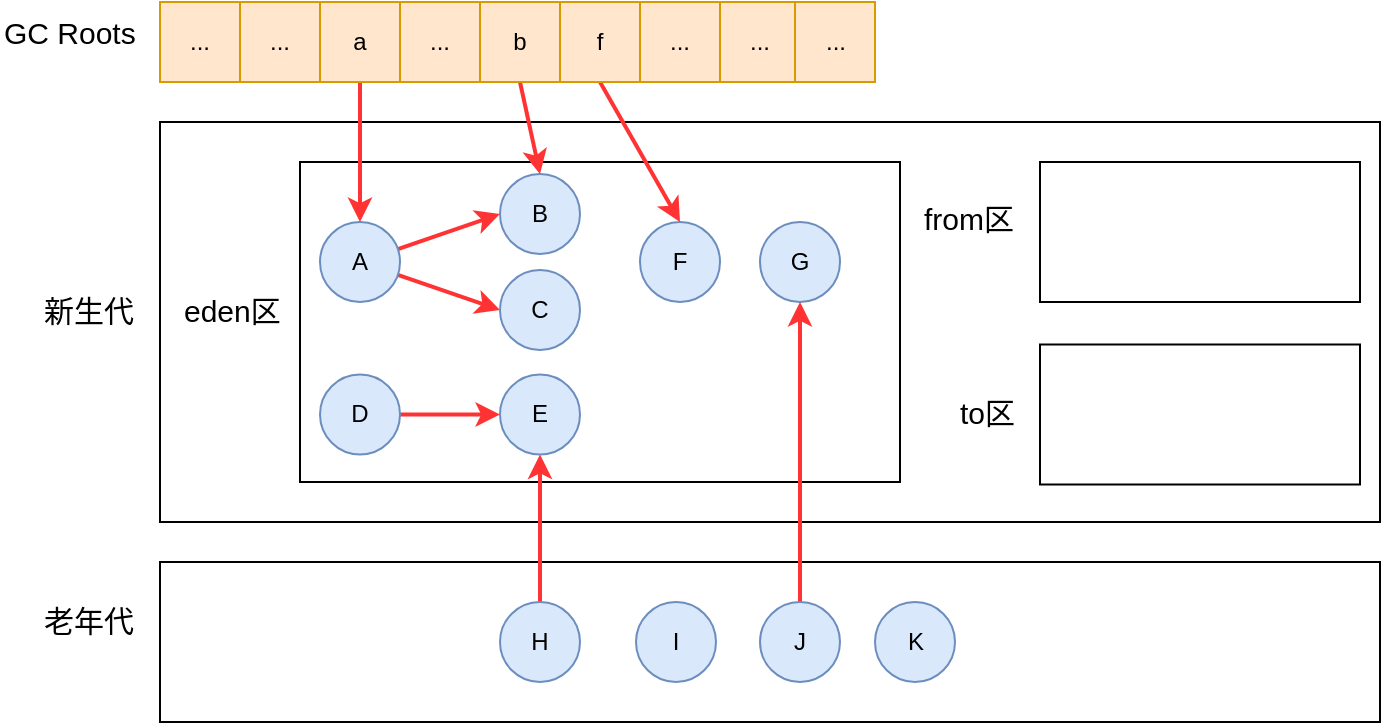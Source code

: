 <mxfile version="15.9.1" type="github">
  <diagram id="aEH5jACzizUmpTFPgsy2" name="Page-1">
    <mxGraphModel dx="782" dy="-1902" grid="1" gridSize="10" guides="1" tooltips="1" connect="1" arrows="1" fold="1" page="1" pageScale="1" pageWidth="827" pageHeight="1169" math="0" shadow="0">
      <root>
        <mxCell id="0" />
        <mxCell id="1" parent="0" />
        <mxCell id="94sb1XKq-b2Q2E7zpPsR-17" value="&lt;div style=&quot;text-align: right&quot;&gt;&lt;span style=&quot;font-size: 15px&quot;&gt;老年代&lt;/span&gt;&lt;/div&gt;" style="text;whiteSpace=wrap;html=1;" vertex="1" parent="1">
          <mxGeometry x="60" y="2653.75" width="50" height="32.5" as="geometry" />
        </mxCell>
        <mxCell id="94sb1XKq-b2Q2E7zpPsR-19" value="" style="rounded=0;whiteSpace=wrap;html=1;fillColor=none;" vertex="1" parent="1">
          <mxGeometry x="120" y="2420" width="610" height="200" as="geometry" />
        </mxCell>
        <mxCell id="94sb1XKq-b2Q2E7zpPsR-20" value="&lt;div style=&quot;text-align: right&quot;&gt;&lt;span style=&quot;font-size: 15px&quot;&gt;新生代&lt;/span&gt;&lt;/div&gt;" style="text;whiteSpace=wrap;html=1;" vertex="1" parent="1">
          <mxGeometry x="60" y="2498.75" width="50" height="32.5" as="geometry" />
        </mxCell>
        <mxCell id="94sb1XKq-b2Q2E7zpPsR-21" value="&lt;div style=&quot;text-align: right&quot;&gt;&lt;span style=&quot;font-size: 15px&quot;&gt;eden区&lt;/span&gt;&lt;/div&gt;" style="text;whiteSpace=wrap;html=1;" vertex="1" parent="1">
          <mxGeometry x="130" y="2498.75" width="55" height="32.5" as="geometry" />
        </mxCell>
        <mxCell id="94sb1XKq-b2Q2E7zpPsR-30" value="&lt;div style=&quot;text-align: right&quot;&gt;&lt;span style=&quot;font-size: 15px&quot;&gt;from区&lt;/span&gt;&lt;/div&gt;" style="text;whiteSpace=wrap;html=1;" vertex="1" parent="1">
          <mxGeometry x="500" y="2453.13" width="47.5" height="32.5" as="geometry" />
        </mxCell>
        <mxCell id="94sb1XKq-b2Q2E7zpPsR-31" value="&lt;div style=&quot;text-align: right&quot;&gt;&lt;span style=&quot;font-size: 15px&quot;&gt;to区&lt;/span&gt;&lt;/div&gt;" style="text;whiteSpace=wrap;html=1;" vertex="1" parent="1">
          <mxGeometry x="517.5" y="2550" width="30" height="32.5" as="geometry" />
        </mxCell>
        <mxCell id="94sb1XKq-b2Q2E7zpPsR-56" value="" style="rounded=0;whiteSpace=wrap;html=1;" vertex="1" parent="1">
          <mxGeometry x="120" y="2640" width="610" height="80" as="geometry" />
        </mxCell>
        <mxCell id="94sb1XKq-b2Q2E7zpPsR-57" value="" style="rounded=0;whiteSpace=wrap;html=1;" vertex="1" parent="1">
          <mxGeometry x="560" y="2440" width="160" height="70" as="geometry" />
        </mxCell>
        <mxCell id="94sb1XKq-b2Q2E7zpPsR-58" value="" style="rounded=0;whiteSpace=wrap;html=1;" vertex="1" parent="1">
          <mxGeometry x="560" y="2531.25" width="160" height="70" as="geometry" />
        </mxCell>
        <mxCell id="94sb1XKq-b2Q2E7zpPsR-71" value="" style="rounded=0;whiteSpace=wrap;html=1;" vertex="1" parent="1">
          <mxGeometry x="190" y="2440" width="300" height="160" as="geometry" />
        </mxCell>
        <mxCell id="94sb1XKq-b2Q2E7zpPsR-75" value="" style="rounded=0;orthogonalLoop=1;jettySize=auto;html=1;strokeColor=#FF3333;strokeWidth=2;entryX=0;entryY=0.5;entryDx=0;entryDy=0;" edge="1" parent="1" source="94sb1XKq-b2Q2E7zpPsR-73" target="94sb1XKq-b2Q2E7zpPsR-74">
          <mxGeometry relative="1" as="geometry" />
        </mxCell>
        <mxCell id="94sb1XKq-b2Q2E7zpPsR-78" style="rounded=0;orthogonalLoop=1;jettySize=auto;html=1;entryX=0;entryY=0.5;entryDx=0;entryDy=0;strokeColor=#FF3333;strokeWidth=2;" edge="1" parent="1" source="94sb1XKq-b2Q2E7zpPsR-73" target="94sb1XKq-b2Q2E7zpPsR-76">
          <mxGeometry relative="1" as="geometry" />
        </mxCell>
        <mxCell id="94sb1XKq-b2Q2E7zpPsR-73" value="A" style="ellipse;whiteSpace=wrap;html=1;aspect=fixed;fillColor=#dae8fc;strokeColor=#6c8ebf;" vertex="1" parent="1">
          <mxGeometry x="200" y="2470" width="40" height="40" as="geometry" />
        </mxCell>
        <mxCell id="94sb1XKq-b2Q2E7zpPsR-74" value="B" style="ellipse;whiteSpace=wrap;html=1;aspect=fixed;fillColor=#dae8fc;strokeColor=#6c8ebf;" vertex="1" parent="1">
          <mxGeometry x="290" y="2446" width="40" height="40" as="geometry" />
        </mxCell>
        <mxCell id="94sb1XKq-b2Q2E7zpPsR-76" value="C" style="ellipse;whiteSpace=wrap;html=1;aspect=fixed;fillColor=#dae8fc;strokeColor=#6c8ebf;" vertex="1" parent="1">
          <mxGeometry x="290" y="2494" width="40" height="40" as="geometry" />
        </mxCell>
        <mxCell id="94sb1XKq-b2Q2E7zpPsR-82" value="" style="edgeStyle=none;rounded=0;orthogonalLoop=1;jettySize=auto;html=1;strokeColor=#FF3333;strokeWidth=2;" edge="1" parent="1" source="94sb1XKq-b2Q2E7zpPsR-79" target="94sb1XKq-b2Q2E7zpPsR-81">
          <mxGeometry relative="1" as="geometry" />
        </mxCell>
        <mxCell id="94sb1XKq-b2Q2E7zpPsR-79" value="D" style="ellipse;whiteSpace=wrap;html=1;aspect=fixed;fillColor=#dae8fc;strokeColor=#6c8ebf;" vertex="1" parent="1">
          <mxGeometry x="200" y="2546.25" width="40" height="40" as="geometry" />
        </mxCell>
        <mxCell id="94sb1XKq-b2Q2E7zpPsR-81" value="E" style="ellipse;whiteSpace=wrap;html=1;aspect=fixed;fillColor=#dae8fc;strokeColor=#6c8ebf;" vertex="1" parent="1">
          <mxGeometry x="290" y="2546.25" width="40" height="40" as="geometry" />
        </mxCell>
        <mxCell id="94sb1XKq-b2Q2E7zpPsR-83" value="F" style="ellipse;whiteSpace=wrap;html=1;aspect=fixed;fillColor=#dae8fc;strokeColor=#6c8ebf;" vertex="1" parent="1">
          <mxGeometry x="360" y="2470" width="40" height="40" as="geometry" />
        </mxCell>
        <mxCell id="94sb1XKq-b2Q2E7zpPsR-84" value="G" style="ellipse;whiteSpace=wrap;html=1;aspect=fixed;fillColor=#dae8fc;strokeColor=#6c8ebf;" vertex="1" parent="1">
          <mxGeometry x="420" y="2470" width="40" height="40" as="geometry" />
        </mxCell>
        <mxCell id="94sb1XKq-b2Q2E7zpPsR-89" value="" style="edgeStyle=none;rounded=0;orthogonalLoop=1;jettySize=auto;html=1;strokeColor=#FF3333;strokeWidth=2;" edge="1" parent="1" source="94sb1XKq-b2Q2E7zpPsR-85" target="94sb1XKq-b2Q2E7zpPsR-81">
          <mxGeometry relative="1" as="geometry" />
        </mxCell>
        <mxCell id="94sb1XKq-b2Q2E7zpPsR-85" value="H" style="ellipse;whiteSpace=wrap;html=1;aspect=fixed;fillColor=#dae8fc;strokeColor=#6c8ebf;" vertex="1" parent="1">
          <mxGeometry x="290" y="2660" width="40" height="40" as="geometry" />
        </mxCell>
        <mxCell id="94sb1XKq-b2Q2E7zpPsR-86" value="I" style="ellipse;whiteSpace=wrap;html=1;aspect=fixed;fillColor=#dae8fc;strokeColor=#6c8ebf;" vertex="1" parent="1">
          <mxGeometry x="358" y="2660" width="40" height="40" as="geometry" />
        </mxCell>
        <mxCell id="94sb1XKq-b2Q2E7zpPsR-91" style="edgeStyle=none;rounded=0;orthogonalLoop=1;jettySize=auto;html=1;strokeColor=#FF3333;strokeWidth=2;entryX=0.5;entryY=1;entryDx=0;entryDy=0;" edge="1" parent="1" source="94sb1XKq-b2Q2E7zpPsR-87" target="94sb1XKq-b2Q2E7zpPsR-84">
          <mxGeometry relative="1" as="geometry" />
        </mxCell>
        <mxCell id="94sb1XKq-b2Q2E7zpPsR-87" value="J" style="ellipse;whiteSpace=wrap;html=1;aspect=fixed;fillColor=#dae8fc;strokeColor=#6c8ebf;" vertex="1" parent="1">
          <mxGeometry x="420" y="2660" width="40" height="40" as="geometry" />
        </mxCell>
        <mxCell id="94sb1XKq-b2Q2E7zpPsR-88" value="K" style="ellipse;whiteSpace=wrap;html=1;aspect=fixed;fillColor=#dae8fc;strokeColor=#6c8ebf;" vertex="1" parent="1">
          <mxGeometry x="477.5" y="2660" width="40" height="40" as="geometry" />
        </mxCell>
        <mxCell id="94sb1XKq-b2Q2E7zpPsR-92" value="&lt;div style=&quot;text-align: right&quot;&gt;&lt;span style=&quot;font-size: 15px&quot;&gt;GC Roots&lt;/span&gt;&lt;/div&gt;" style="text;whiteSpace=wrap;html=1;" vertex="1" parent="1">
          <mxGeometry x="40" y="2360" width="70" height="32.5" as="geometry" />
        </mxCell>
        <mxCell id="94sb1XKq-b2Q2E7zpPsR-99" style="edgeStyle=none;rounded=0;orthogonalLoop=1;jettySize=auto;html=1;entryX=0.5;entryY=0;entryDx=0;entryDy=0;strokeColor=#FF3333;strokeWidth=2;exitX=0.5;exitY=1;exitDx=0;exitDy=0;" edge="1" parent="1" source="94sb1XKq-b2Q2E7zpPsR-93" target="94sb1XKq-b2Q2E7zpPsR-73">
          <mxGeometry relative="1" as="geometry" />
        </mxCell>
        <mxCell id="94sb1XKq-b2Q2E7zpPsR-93" value="a" style="rounded=0;whiteSpace=wrap;html=1;fillColor=#ffe6cc;strokeColor=#d79b00;" vertex="1" parent="1">
          <mxGeometry x="200" y="2360" width="40" height="40" as="geometry" />
        </mxCell>
        <mxCell id="94sb1XKq-b2Q2E7zpPsR-100" style="edgeStyle=none;rounded=0;orthogonalLoop=1;jettySize=auto;html=1;entryX=0.5;entryY=0;entryDx=0;entryDy=0;strokeColor=#FF3333;strokeWidth=2;exitX=0.5;exitY=1;exitDx=0;exitDy=0;" edge="1" parent="1" source="94sb1XKq-b2Q2E7zpPsR-97" target="94sb1XKq-b2Q2E7zpPsR-74">
          <mxGeometry relative="1" as="geometry" />
        </mxCell>
        <mxCell id="94sb1XKq-b2Q2E7zpPsR-97" value="b" style="rounded=0;whiteSpace=wrap;html=1;fillColor=#ffe6cc;strokeColor=#d79b00;" vertex="1" parent="1">
          <mxGeometry x="280" y="2360" width="40" height="40" as="geometry" />
        </mxCell>
        <mxCell id="94sb1XKq-b2Q2E7zpPsR-102" style="edgeStyle=none;rounded=0;orthogonalLoop=1;jettySize=auto;html=1;entryX=0.5;entryY=0;entryDx=0;entryDy=0;strokeColor=#FF3333;strokeWidth=2;exitX=0.5;exitY=1;exitDx=0;exitDy=0;" edge="1" parent="1" source="94sb1XKq-b2Q2E7zpPsR-98" target="94sb1XKq-b2Q2E7zpPsR-83">
          <mxGeometry relative="1" as="geometry" />
        </mxCell>
        <mxCell id="94sb1XKq-b2Q2E7zpPsR-98" value="f" style="rounded=0;whiteSpace=wrap;html=1;fillColor=#ffe6cc;strokeColor=#d79b00;" vertex="1" parent="1">
          <mxGeometry x="320" y="2360" width="40" height="40" as="geometry" />
        </mxCell>
        <mxCell id="94sb1XKq-b2Q2E7zpPsR-103" value="..." style="rounded=0;whiteSpace=wrap;html=1;fillColor=#ffe6cc;strokeColor=#d79b00;" vertex="1" parent="1">
          <mxGeometry x="120" y="2360" width="40" height="40" as="geometry" />
        </mxCell>
        <mxCell id="94sb1XKq-b2Q2E7zpPsR-105" value="..." style="rounded=0;whiteSpace=wrap;html=1;fillColor=#ffe6cc;strokeColor=#d79b00;" vertex="1" parent="1">
          <mxGeometry x="160" y="2360" width="40" height="40" as="geometry" />
        </mxCell>
        <mxCell id="94sb1XKq-b2Q2E7zpPsR-106" value="..." style="rounded=0;whiteSpace=wrap;html=1;fillColor=#ffe6cc;strokeColor=#d79b00;" vertex="1" parent="1">
          <mxGeometry x="360" y="2360" width="40" height="40" as="geometry" />
        </mxCell>
        <mxCell id="94sb1XKq-b2Q2E7zpPsR-107" value="..." style="rounded=0;whiteSpace=wrap;html=1;fillColor=#ffe6cc;strokeColor=#d79b00;" vertex="1" parent="1">
          <mxGeometry x="400" y="2360" width="40" height="40" as="geometry" />
        </mxCell>
        <mxCell id="94sb1XKq-b2Q2E7zpPsR-108" value="..." style="rounded=0;whiteSpace=wrap;html=1;fillColor=#ffe6cc;strokeColor=#d79b00;" vertex="1" parent="1">
          <mxGeometry x="240" y="2360" width="40" height="40" as="geometry" />
        </mxCell>
        <mxCell id="94sb1XKq-b2Q2E7zpPsR-109" value="..." style="rounded=0;whiteSpace=wrap;html=1;fillColor=#ffe6cc;strokeColor=#d79b00;" vertex="1" parent="1">
          <mxGeometry x="437.5" y="2360" width="40" height="40" as="geometry" />
        </mxCell>
      </root>
    </mxGraphModel>
  </diagram>
</mxfile>
